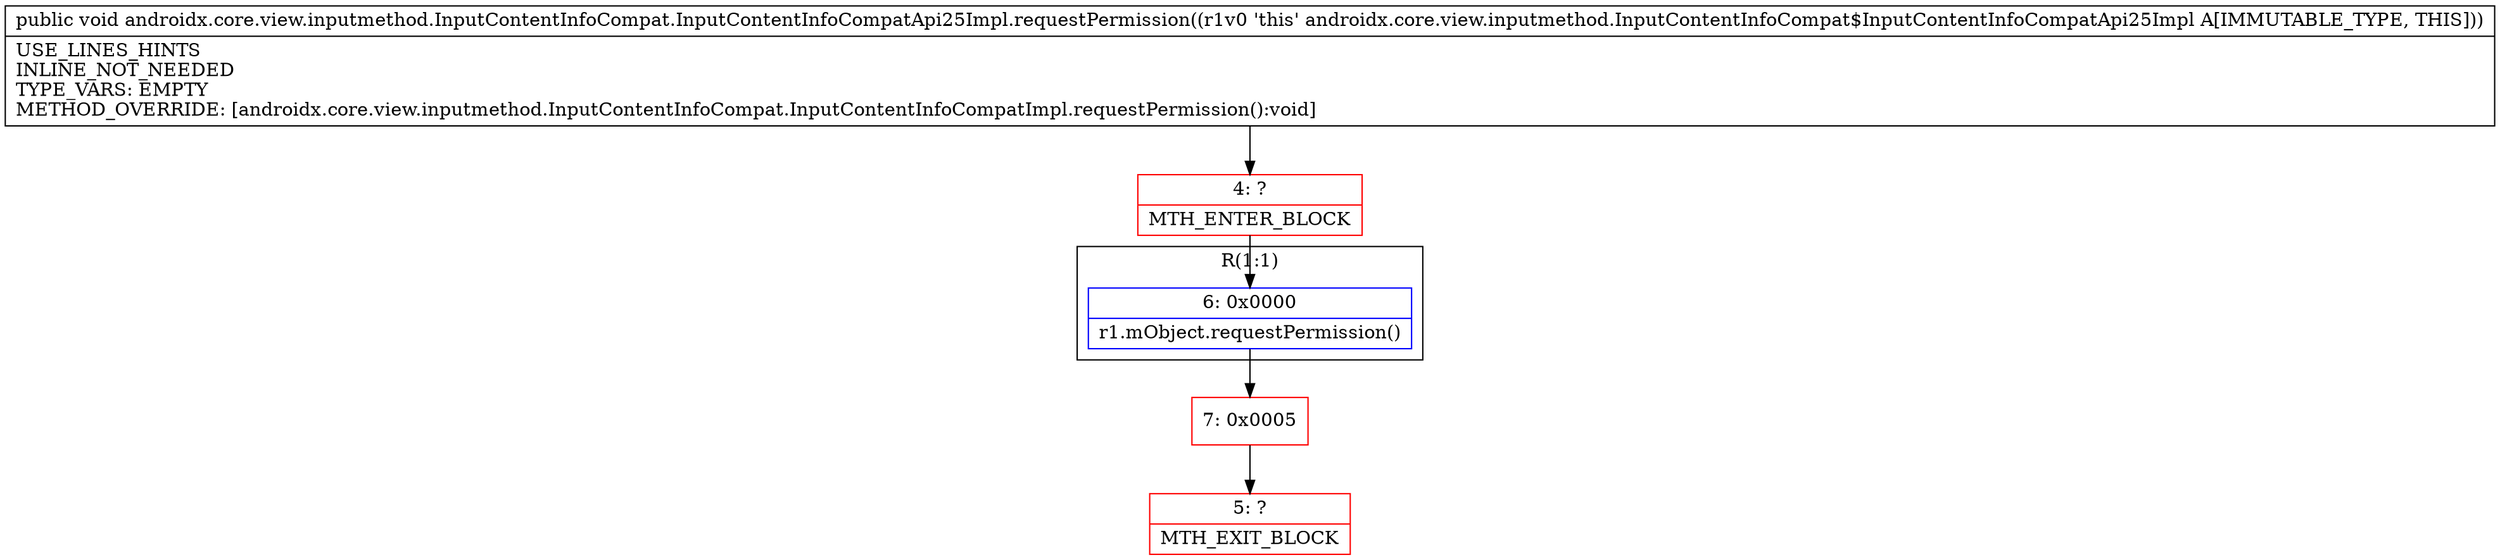 digraph "CFG forandroidx.core.view.inputmethod.InputContentInfoCompat.InputContentInfoCompatApi25Impl.requestPermission()V" {
subgraph cluster_Region_1193392207 {
label = "R(1:1)";
node [shape=record,color=blue];
Node_6 [shape=record,label="{6\:\ 0x0000|r1.mObject.requestPermission()\l}"];
}
Node_4 [shape=record,color=red,label="{4\:\ ?|MTH_ENTER_BLOCK\l}"];
Node_7 [shape=record,color=red,label="{7\:\ 0x0005}"];
Node_5 [shape=record,color=red,label="{5\:\ ?|MTH_EXIT_BLOCK\l}"];
MethodNode[shape=record,label="{public void androidx.core.view.inputmethod.InputContentInfoCompat.InputContentInfoCompatApi25Impl.requestPermission((r1v0 'this' androidx.core.view.inputmethod.InputContentInfoCompat$InputContentInfoCompatApi25Impl A[IMMUTABLE_TYPE, THIS]))  | USE_LINES_HINTS\lINLINE_NOT_NEEDED\lTYPE_VARS: EMPTY\lMETHOD_OVERRIDE: [androidx.core.view.inputmethod.InputContentInfoCompat.InputContentInfoCompatImpl.requestPermission():void]\l}"];
MethodNode -> Node_4;Node_6 -> Node_7;
Node_4 -> Node_6;
Node_7 -> Node_5;
}

